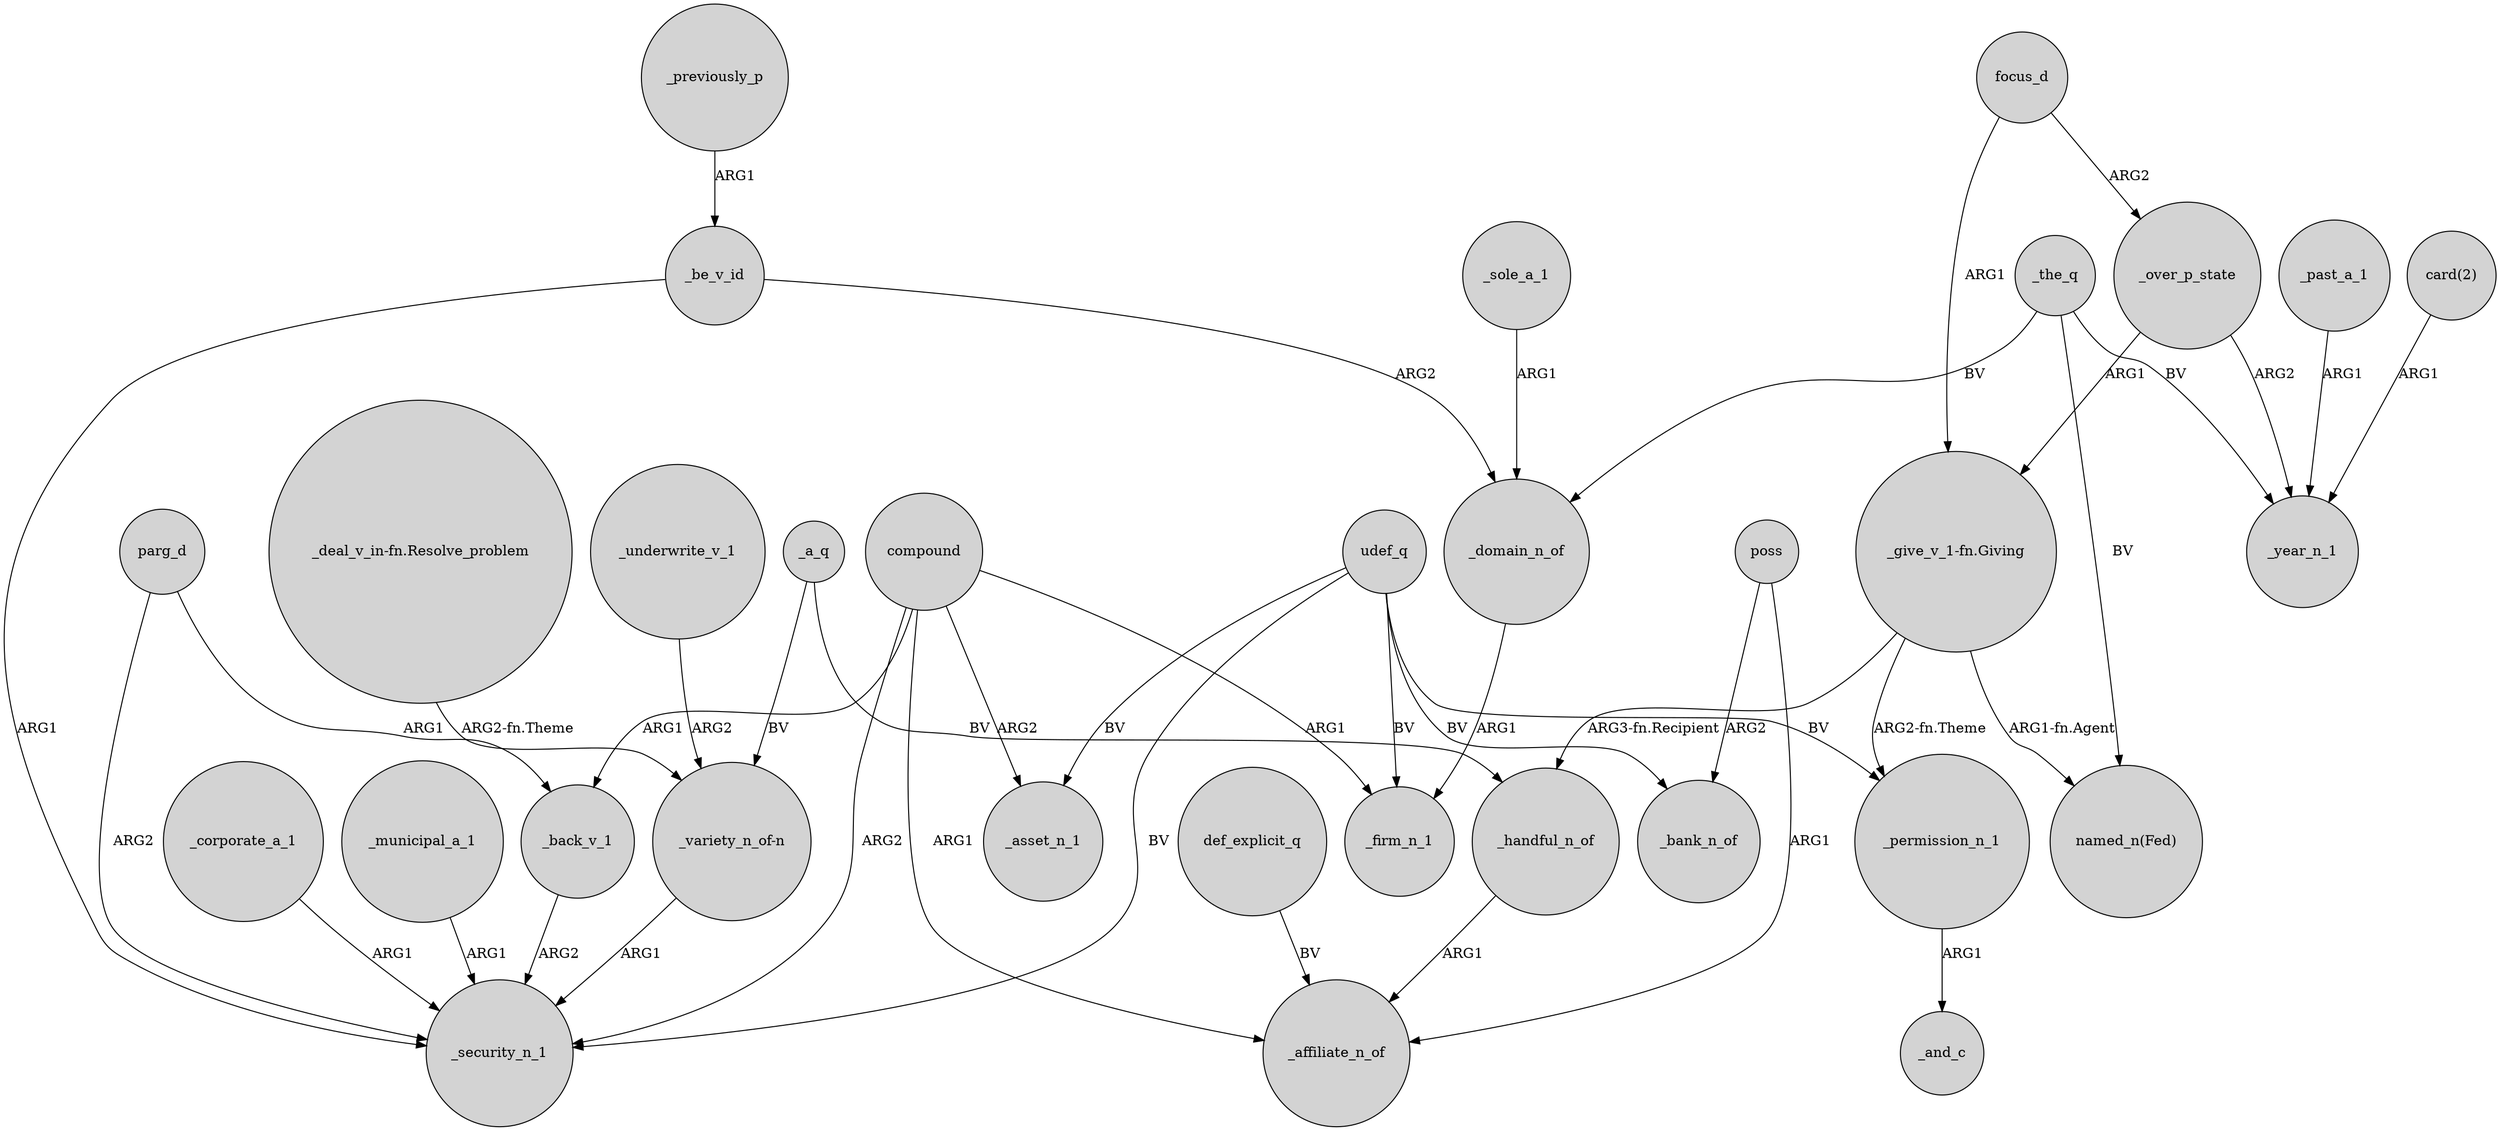 digraph {
	node [shape=circle style=filled]
	"_deal_v_in-fn.Resolve_problem" -> "_variety_n_of-n" [label="ARG2-fn.Theme"]
	"_give_v_1-fn.Giving" -> _permission_n_1 [label="ARG2-fn.Theme"]
	poss -> _bank_n_of [label=ARG2]
	_the_q -> "named_n(Fed)" [label=BV]
	_municipal_a_1 -> _security_n_1 [label=ARG1]
	_sole_a_1 -> _domain_n_of [label=ARG1]
	_corporate_a_1 -> _security_n_1 [label=ARG1]
	_underwrite_v_1 -> "_variety_n_of-n" [label=ARG2]
	focus_d -> _over_p_state [label=ARG2]
	compound -> _security_n_1 [label=ARG2]
	udef_q -> _firm_n_1 [label=BV]
	compound -> _back_v_1 [label=ARG1]
	_domain_n_of -> _firm_n_1 [label=ARG1]
	parg_d -> _security_n_1 [label=ARG2]
	def_explicit_q -> _affiliate_n_of [label=BV]
	_be_v_id -> _domain_n_of [label=ARG2]
	udef_q -> _permission_n_1 [label=BV]
	"_variety_n_of-n" -> _security_n_1 [label=ARG1]
	_be_v_id -> _security_n_1 [label=ARG1]
	udef_q -> _asset_n_1 [label=BV]
	_past_a_1 -> _year_n_1 [label=ARG1]
	_over_p_state -> "_give_v_1-fn.Giving" [label=ARG1]
	_a_q -> "_variety_n_of-n" [label=BV]
	_over_p_state -> _year_n_1 [label=ARG2]
	poss -> _affiliate_n_of [label=ARG1]
	"card(2)" -> _year_n_1 [label=ARG1]
	focus_d -> "_give_v_1-fn.Giving" [label=ARG1]
	_a_q -> _handful_n_of [label=BV]
	compound -> _affiliate_n_of [label=ARG1]
	"_give_v_1-fn.Giving" -> "named_n(Fed)" [label="ARG1-fn.Agent"]
	compound -> _firm_n_1 [label=ARG1]
	_the_q -> _year_n_1 [label=BV]
	parg_d -> _back_v_1 [label=ARG1]
	_permission_n_1 -> _and_c [label=ARG1]
	_back_v_1 -> _security_n_1 [label=ARG2]
	"_give_v_1-fn.Giving" -> _handful_n_of [label="ARG3-fn.Recipient"]
	_previously_p -> _be_v_id [label=ARG1]
	_the_q -> _domain_n_of [label=BV]
	_handful_n_of -> _affiliate_n_of [label=ARG1]
	compound -> _asset_n_1 [label=ARG2]
	udef_q -> _bank_n_of [label=BV]
	udef_q -> _security_n_1 [label=BV]
}
